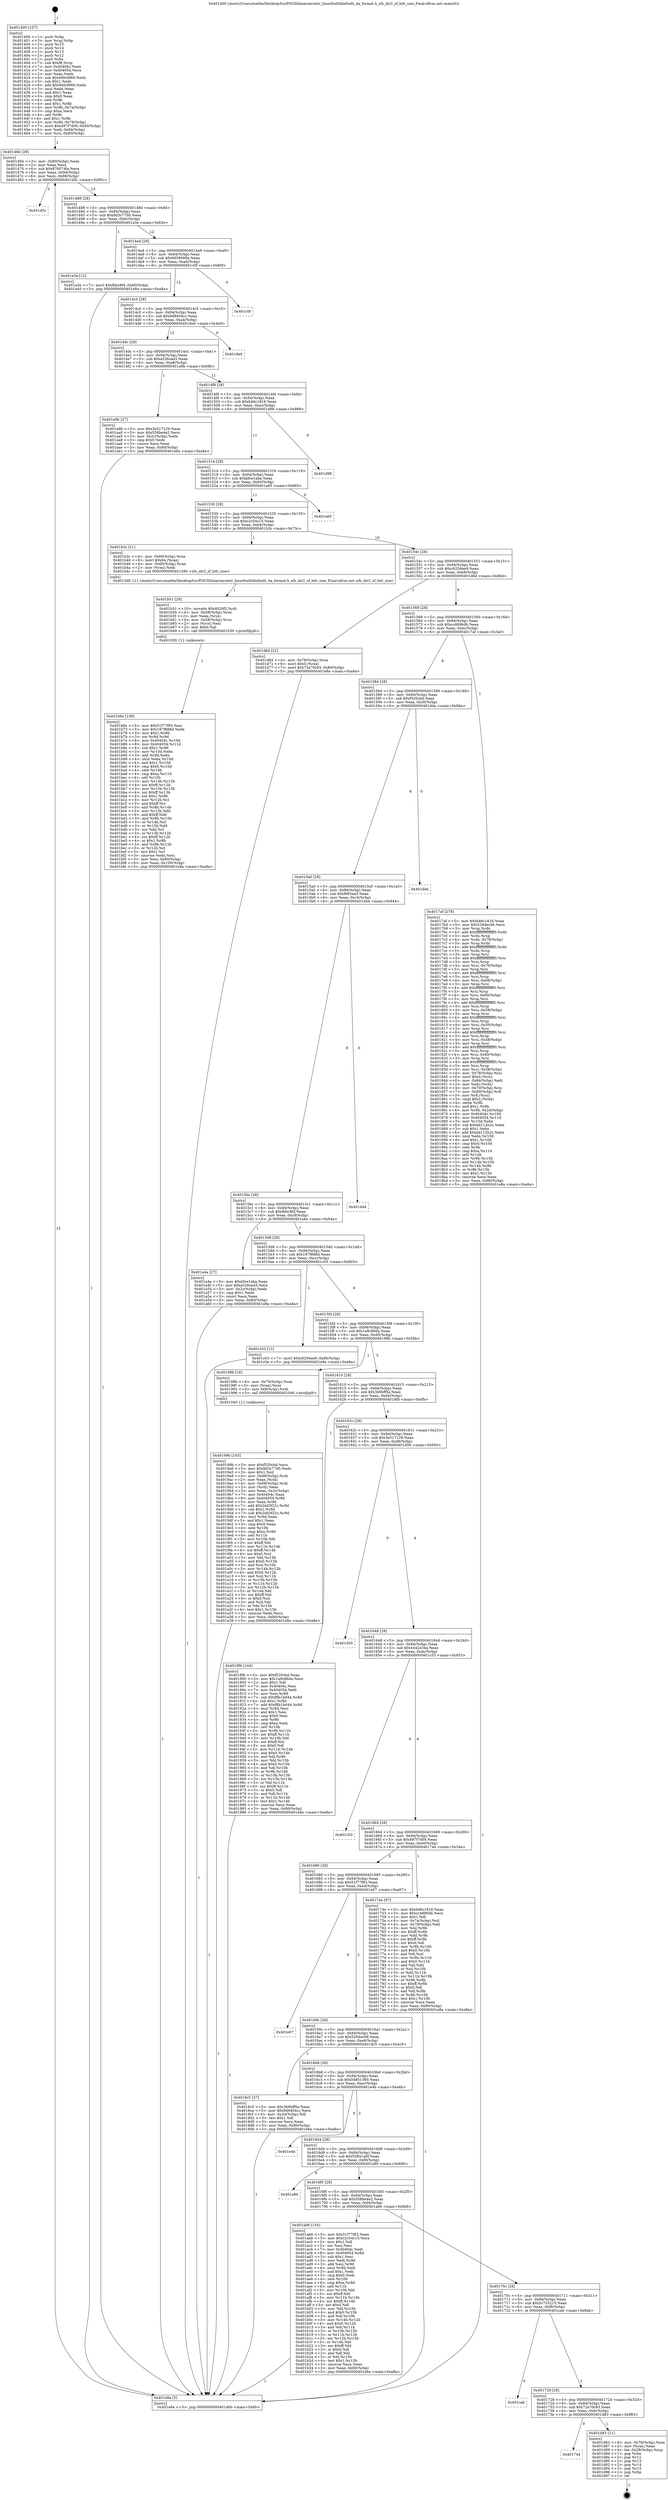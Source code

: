 digraph "0x401400" {
  label = "0x401400 (/mnt/c/Users/mathe/Desktop/tcc/POCII/binaries/extr_linuxfsxfslibxfsxfs_da_format.h_xfs_dir2_sf_hdr_size_Final-ollvm.out::main(0))"
  labelloc = "t"
  node[shape=record]

  Entry [label="",width=0.3,height=0.3,shape=circle,fillcolor=black,style=filled]
  "0x40146b" [label="{
     0x40146b [29]\l
     | [instrs]\l
     &nbsp;&nbsp;0x40146b \<+3\>: mov -0x80(%rbp),%eax\l
     &nbsp;&nbsp;0x40146e \<+2\>: mov %eax,%ecx\l
     &nbsp;&nbsp;0x401470 \<+6\>: sub $0x876074fa,%ecx\l
     &nbsp;&nbsp;0x401476 \<+6\>: mov %eax,-0x94(%rbp)\l
     &nbsp;&nbsp;0x40147c \<+6\>: mov %ecx,-0x98(%rbp)\l
     &nbsp;&nbsp;0x401482 \<+6\>: je 0000000000401d5c \<main+0x95c\>\l
  }"]
  "0x401d5c" [label="{
     0x401d5c\l
  }", style=dashed]
  "0x401488" [label="{
     0x401488 [28]\l
     | [instrs]\l
     &nbsp;&nbsp;0x401488 \<+5\>: jmp 000000000040148d \<main+0x8d\>\l
     &nbsp;&nbsp;0x40148d \<+6\>: mov -0x94(%rbp),%eax\l
     &nbsp;&nbsp;0x401493 \<+5\>: sub $0x8d3c77d0,%eax\l
     &nbsp;&nbsp;0x401498 \<+6\>: mov %eax,-0x9c(%rbp)\l
     &nbsp;&nbsp;0x40149e \<+6\>: je 0000000000401a3e \<main+0x63e\>\l
  }"]
  Exit [label="",width=0.3,height=0.3,shape=circle,fillcolor=black,style=filled,peripheries=2]
  "0x401a3e" [label="{
     0x401a3e [12]\l
     | [instrs]\l
     &nbsp;&nbsp;0x401a3e \<+7\>: movl $0xfbbc9f4,-0x80(%rbp)\l
     &nbsp;&nbsp;0x401a45 \<+5\>: jmp 0000000000401e8a \<main+0xa8a\>\l
  }"]
  "0x4014a4" [label="{
     0x4014a4 [28]\l
     | [instrs]\l
     &nbsp;&nbsp;0x4014a4 \<+5\>: jmp 00000000004014a9 \<main+0xa9\>\l
     &nbsp;&nbsp;0x4014a9 \<+6\>: mov -0x94(%rbp),%eax\l
     &nbsp;&nbsp;0x4014af \<+5\>: sub $0x9d58669a,%eax\l
     &nbsp;&nbsp;0x4014b4 \<+6\>: mov %eax,-0xa0(%rbp)\l
     &nbsp;&nbsp;0x4014ba \<+6\>: je 0000000000401c0f \<main+0x80f\>\l
  }"]
  "0x401744" [label="{
     0x401744\l
  }", style=dashed]
  "0x401c0f" [label="{
     0x401c0f\l
  }", style=dashed]
  "0x4014c0" [label="{
     0x4014c0 [28]\l
     | [instrs]\l
     &nbsp;&nbsp;0x4014c0 \<+5\>: jmp 00000000004014c5 \<main+0xc5\>\l
     &nbsp;&nbsp;0x4014c5 \<+6\>: mov -0x94(%rbp),%eax\l
     &nbsp;&nbsp;0x4014cb \<+5\>: sub $0x9d9404cc,%eax\l
     &nbsp;&nbsp;0x4014d0 \<+6\>: mov %eax,-0xa4(%rbp)\l
     &nbsp;&nbsp;0x4014d6 \<+6\>: je 00000000004018e0 \<main+0x4e0\>\l
  }"]
  "0x401d83" [label="{
     0x401d83 [21]\l
     | [instrs]\l
     &nbsp;&nbsp;0x401d83 \<+4\>: mov -0x78(%rbp),%rax\l
     &nbsp;&nbsp;0x401d87 \<+2\>: mov (%rax),%eax\l
     &nbsp;&nbsp;0x401d89 \<+4\>: lea -0x28(%rbp),%rsp\l
     &nbsp;&nbsp;0x401d8d \<+1\>: pop %rbx\l
     &nbsp;&nbsp;0x401d8e \<+2\>: pop %r12\l
     &nbsp;&nbsp;0x401d90 \<+2\>: pop %r13\l
     &nbsp;&nbsp;0x401d92 \<+2\>: pop %r14\l
     &nbsp;&nbsp;0x401d94 \<+2\>: pop %r15\l
     &nbsp;&nbsp;0x401d96 \<+1\>: pop %rbp\l
     &nbsp;&nbsp;0x401d97 \<+1\>: ret\l
  }"]
  "0x4018e0" [label="{
     0x4018e0\l
  }", style=dashed]
  "0x4014dc" [label="{
     0x4014dc [28]\l
     | [instrs]\l
     &nbsp;&nbsp;0x4014dc \<+5\>: jmp 00000000004014e1 \<main+0xe1\>\l
     &nbsp;&nbsp;0x4014e1 \<+6\>: mov -0x94(%rbp),%eax\l
     &nbsp;&nbsp;0x4014e7 \<+5\>: sub $0xa526cad3,%eax\l
     &nbsp;&nbsp;0x4014ec \<+6\>: mov %eax,-0xa8(%rbp)\l
     &nbsp;&nbsp;0x4014f2 \<+6\>: je 0000000000401a9b \<main+0x69b\>\l
  }"]
  "0x401728" [label="{
     0x401728 [28]\l
     | [instrs]\l
     &nbsp;&nbsp;0x401728 \<+5\>: jmp 000000000040172d \<main+0x32d\>\l
     &nbsp;&nbsp;0x40172d \<+6\>: mov -0x94(%rbp),%eax\l
     &nbsp;&nbsp;0x401733 \<+5\>: sub $0x72a70c93,%eax\l
     &nbsp;&nbsp;0x401738 \<+6\>: mov %eax,-0xfc(%rbp)\l
     &nbsp;&nbsp;0x40173e \<+6\>: je 0000000000401d83 \<main+0x983\>\l
  }"]
  "0x401a9b" [label="{
     0x401a9b [27]\l
     | [instrs]\l
     &nbsp;&nbsp;0x401a9b \<+5\>: mov $0x3e517129,%eax\l
     &nbsp;&nbsp;0x401aa0 \<+5\>: mov $0x558be4e2,%ecx\l
     &nbsp;&nbsp;0x401aa5 \<+3\>: mov -0x2c(%rbp),%edx\l
     &nbsp;&nbsp;0x401aa8 \<+3\>: cmp $0x0,%edx\l
     &nbsp;&nbsp;0x401aab \<+3\>: cmove %ecx,%eax\l
     &nbsp;&nbsp;0x401aae \<+3\>: mov %eax,-0x80(%rbp)\l
     &nbsp;&nbsp;0x401ab1 \<+5\>: jmp 0000000000401e8a \<main+0xa8a\>\l
  }"]
  "0x4014f8" [label="{
     0x4014f8 [28]\l
     | [instrs]\l
     &nbsp;&nbsp;0x4014f8 \<+5\>: jmp 00000000004014fd \<main+0xfd\>\l
     &nbsp;&nbsp;0x4014fd \<+6\>: mov -0x94(%rbp),%eax\l
     &nbsp;&nbsp;0x401503 \<+5\>: sub $0xb46c1816,%eax\l
     &nbsp;&nbsp;0x401508 \<+6\>: mov %eax,-0xac(%rbp)\l
     &nbsp;&nbsp;0x40150e \<+6\>: je 0000000000401d98 \<main+0x998\>\l
  }"]
  "0x401cab" [label="{
     0x401cab\l
  }", style=dashed]
  "0x401d98" [label="{
     0x401d98\l
  }", style=dashed]
  "0x401514" [label="{
     0x401514 [28]\l
     | [instrs]\l
     &nbsp;&nbsp;0x401514 \<+5\>: jmp 0000000000401519 \<main+0x119\>\l
     &nbsp;&nbsp;0x401519 \<+6\>: mov -0x94(%rbp),%eax\l
     &nbsp;&nbsp;0x40151f \<+5\>: sub $0xbfce1aba,%eax\l
     &nbsp;&nbsp;0x401524 \<+6\>: mov %eax,-0xb0(%rbp)\l
     &nbsp;&nbsp;0x40152a \<+6\>: je 0000000000401a65 \<main+0x665\>\l
  }"]
  "0x401b6e" [label="{
     0x401b6e [149]\l
     | [instrs]\l
     &nbsp;&nbsp;0x401b6e \<+5\>: mov $0x51f77f93,%esi\l
     &nbsp;&nbsp;0x401b73 \<+5\>: mov $0x197f888d,%edx\l
     &nbsp;&nbsp;0x401b78 \<+3\>: mov $0x1,%r8b\l
     &nbsp;&nbsp;0x401b7b \<+3\>: xor %r9d,%r9d\l
     &nbsp;&nbsp;0x401b7e \<+8\>: mov 0x40404c,%r10d\l
     &nbsp;&nbsp;0x401b86 \<+8\>: mov 0x404054,%r11d\l
     &nbsp;&nbsp;0x401b8e \<+4\>: sub $0x1,%r9d\l
     &nbsp;&nbsp;0x401b92 \<+3\>: mov %r10d,%ebx\l
     &nbsp;&nbsp;0x401b95 \<+3\>: add %r9d,%ebx\l
     &nbsp;&nbsp;0x401b98 \<+4\>: imul %ebx,%r10d\l
     &nbsp;&nbsp;0x401b9c \<+4\>: and $0x1,%r10d\l
     &nbsp;&nbsp;0x401ba0 \<+4\>: cmp $0x0,%r10d\l
     &nbsp;&nbsp;0x401ba4 \<+4\>: sete %r14b\l
     &nbsp;&nbsp;0x401ba8 \<+4\>: cmp $0xa,%r11d\l
     &nbsp;&nbsp;0x401bac \<+4\>: setl %r15b\l
     &nbsp;&nbsp;0x401bb0 \<+3\>: mov %r14b,%r12b\l
     &nbsp;&nbsp;0x401bb3 \<+4\>: xor $0xff,%r12b\l
     &nbsp;&nbsp;0x401bb7 \<+3\>: mov %r15b,%r13b\l
     &nbsp;&nbsp;0x401bba \<+4\>: xor $0xff,%r13b\l
     &nbsp;&nbsp;0x401bbe \<+4\>: xor $0x1,%r8b\l
     &nbsp;&nbsp;0x401bc2 \<+3\>: mov %r12b,%cl\l
     &nbsp;&nbsp;0x401bc5 \<+3\>: and $0xff,%cl\l
     &nbsp;&nbsp;0x401bc8 \<+3\>: and %r8b,%r14b\l
     &nbsp;&nbsp;0x401bcb \<+3\>: mov %r13b,%dil\l
     &nbsp;&nbsp;0x401bce \<+4\>: and $0xff,%dil\l
     &nbsp;&nbsp;0x401bd2 \<+3\>: and %r8b,%r15b\l
     &nbsp;&nbsp;0x401bd5 \<+3\>: or %r14b,%cl\l
     &nbsp;&nbsp;0x401bd8 \<+3\>: or %r15b,%dil\l
     &nbsp;&nbsp;0x401bdb \<+3\>: xor %dil,%cl\l
     &nbsp;&nbsp;0x401bde \<+3\>: or %r13b,%r12b\l
     &nbsp;&nbsp;0x401be1 \<+4\>: xor $0xff,%r12b\l
     &nbsp;&nbsp;0x401be5 \<+4\>: or $0x1,%r8b\l
     &nbsp;&nbsp;0x401be9 \<+3\>: and %r8b,%r12b\l
     &nbsp;&nbsp;0x401bec \<+3\>: or %r12b,%cl\l
     &nbsp;&nbsp;0x401bef \<+3\>: test $0x1,%cl\l
     &nbsp;&nbsp;0x401bf2 \<+3\>: cmovne %edx,%esi\l
     &nbsp;&nbsp;0x401bf5 \<+3\>: mov %esi,-0x80(%rbp)\l
     &nbsp;&nbsp;0x401bf8 \<+6\>: mov %eax,-0x100(%rbp)\l
     &nbsp;&nbsp;0x401bfe \<+5\>: jmp 0000000000401e8a \<main+0xa8a\>\l
  }"]
  "0x401a65" [label="{
     0x401a65\l
  }", style=dashed]
  "0x401530" [label="{
     0x401530 [28]\l
     | [instrs]\l
     &nbsp;&nbsp;0x401530 \<+5\>: jmp 0000000000401535 \<main+0x135\>\l
     &nbsp;&nbsp;0x401535 \<+6\>: mov -0x94(%rbp),%eax\l
     &nbsp;&nbsp;0x40153b \<+5\>: sub $0xc2c54c15,%eax\l
     &nbsp;&nbsp;0x401540 \<+6\>: mov %eax,-0xb4(%rbp)\l
     &nbsp;&nbsp;0x401546 \<+6\>: je 0000000000401b3c \<main+0x73c\>\l
  }"]
  "0x401b51" [label="{
     0x401b51 [29]\l
     | [instrs]\l
     &nbsp;&nbsp;0x401b51 \<+10\>: movabs $0x4020f2,%rdi\l
     &nbsp;&nbsp;0x401b5b \<+4\>: mov -0x58(%rbp),%rcx\l
     &nbsp;&nbsp;0x401b5f \<+2\>: mov %eax,(%rcx)\l
     &nbsp;&nbsp;0x401b61 \<+4\>: mov -0x58(%rbp),%rcx\l
     &nbsp;&nbsp;0x401b65 \<+2\>: mov (%rcx),%esi\l
     &nbsp;&nbsp;0x401b67 \<+2\>: mov $0x0,%al\l
     &nbsp;&nbsp;0x401b69 \<+5\>: call 0000000000401030 \<printf@plt\>\l
     | [calls]\l
     &nbsp;&nbsp;0x401030 \{1\} (unknown)\l
  }"]
  "0x401b3c" [label="{
     0x401b3c [21]\l
     | [instrs]\l
     &nbsp;&nbsp;0x401b3c \<+4\>: mov -0x60(%rbp),%rax\l
     &nbsp;&nbsp;0x401b40 \<+6\>: movl $0x64,(%rax)\l
     &nbsp;&nbsp;0x401b46 \<+4\>: mov -0x60(%rbp),%rax\l
     &nbsp;&nbsp;0x401b4a \<+2\>: mov (%rax),%edi\l
     &nbsp;&nbsp;0x401b4c \<+5\>: call 00000000004013d0 \<xfs_dir2_sf_hdr_size\>\l
     | [calls]\l
     &nbsp;&nbsp;0x4013d0 \{1\} (/mnt/c/Users/mathe/Desktop/tcc/POCII/binaries/extr_linuxfsxfslibxfsxfs_da_format.h_xfs_dir2_sf_hdr_size_Final-ollvm.out::xfs_dir2_sf_hdr_size)\l
  }"]
  "0x40154c" [label="{
     0x40154c [28]\l
     | [instrs]\l
     &nbsp;&nbsp;0x40154c \<+5\>: jmp 0000000000401551 \<main+0x151\>\l
     &nbsp;&nbsp;0x401551 \<+6\>: mov -0x94(%rbp),%eax\l
     &nbsp;&nbsp;0x401557 \<+5\>: sub $0xc6256ae9,%eax\l
     &nbsp;&nbsp;0x40155c \<+6\>: mov %eax,-0xb8(%rbp)\l
     &nbsp;&nbsp;0x401562 \<+6\>: je 0000000000401d6d \<main+0x96d\>\l
  }"]
  "0x40170c" [label="{
     0x40170c [28]\l
     | [instrs]\l
     &nbsp;&nbsp;0x40170c \<+5\>: jmp 0000000000401711 \<main+0x311\>\l
     &nbsp;&nbsp;0x401711 \<+6\>: mov -0x94(%rbp),%eax\l
     &nbsp;&nbsp;0x401717 \<+5\>: sub $0x5c735215,%eax\l
     &nbsp;&nbsp;0x40171c \<+6\>: mov %eax,-0xf8(%rbp)\l
     &nbsp;&nbsp;0x401722 \<+6\>: je 0000000000401cab \<main+0x8ab\>\l
  }"]
  "0x401d6d" [label="{
     0x401d6d [22]\l
     | [instrs]\l
     &nbsp;&nbsp;0x401d6d \<+4\>: mov -0x78(%rbp),%rax\l
     &nbsp;&nbsp;0x401d71 \<+6\>: movl $0x0,(%rax)\l
     &nbsp;&nbsp;0x401d77 \<+7\>: movl $0x72a70c93,-0x80(%rbp)\l
     &nbsp;&nbsp;0x401d7e \<+5\>: jmp 0000000000401e8a \<main+0xa8a\>\l
  }"]
  "0x401568" [label="{
     0x401568 [28]\l
     | [instrs]\l
     &nbsp;&nbsp;0x401568 \<+5\>: jmp 000000000040156d \<main+0x16d\>\l
     &nbsp;&nbsp;0x40156d \<+6\>: mov -0x94(%rbp),%eax\l
     &nbsp;&nbsp;0x401573 \<+5\>: sub $0xcc4896db,%eax\l
     &nbsp;&nbsp;0x401578 \<+6\>: mov %eax,-0xbc(%rbp)\l
     &nbsp;&nbsp;0x40157e \<+6\>: je 00000000004017af \<main+0x3af\>\l
  }"]
  "0x401ab6" [label="{
     0x401ab6 [134]\l
     | [instrs]\l
     &nbsp;&nbsp;0x401ab6 \<+5\>: mov $0x51f77f93,%eax\l
     &nbsp;&nbsp;0x401abb \<+5\>: mov $0xc2c54c15,%ecx\l
     &nbsp;&nbsp;0x401ac0 \<+2\>: mov $0x1,%dl\l
     &nbsp;&nbsp;0x401ac2 \<+2\>: xor %esi,%esi\l
     &nbsp;&nbsp;0x401ac4 \<+7\>: mov 0x40404c,%edi\l
     &nbsp;&nbsp;0x401acb \<+8\>: mov 0x404054,%r8d\l
     &nbsp;&nbsp;0x401ad3 \<+3\>: sub $0x1,%esi\l
     &nbsp;&nbsp;0x401ad6 \<+3\>: mov %edi,%r9d\l
     &nbsp;&nbsp;0x401ad9 \<+3\>: add %esi,%r9d\l
     &nbsp;&nbsp;0x401adc \<+4\>: imul %r9d,%edi\l
     &nbsp;&nbsp;0x401ae0 \<+3\>: and $0x1,%edi\l
     &nbsp;&nbsp;0x401ae3 \<+3\>: cmp $0x0,%edi\l
     &nbsp;&nbsp;0x401ae6 \<+4\>: sete %r10b\l
     &nbsp;&nbsp;0x401aea \<+4\>: cmp $0xa,%r8d\l
     &nbsp;&nbsp;0x401aee \<+4\>: setl %r11b\l
     &nbsp;&nbsp;0x401af2 \<+3\>: mov %r10b,%bl\l
     &nbsp;&nbsp;0x401af5 \<+3\>: xor $0xff,%bl\l
     &nbsp;&nbsp;0x401af8 \<+3\>: mov %r11b,%r14b\l
     &nbsp;&nbsp;0x401afb \<+4\>: xor $0xff,%r14b\l
     &nbsp;&nbsp;0x401aff \<+3\>: xor $0x0,%dl\l
     &nbsp;&nbsp;0x401b02 \<+3\>: mov %bl,%r15b\l
     &nbsp;&nbsp;0x401b05 \<+4\>: and $0x0,%r15b\l
     &nbsp;&nbsp;0x401b09 \<+3\>: and %dl,%r10b\l
     &nbsp;&nbsp;0x401b0c \<+3\>: mov %r14b,%r12b\l
     &nbsp;&nbsp;0x401b0f \<+4\>: and $0x0,%r12b\l
     &nbsp;&nbsp;0x401b13 \<+3\>: and %dl,%r11b\l
     &nbsp;&nbsp;0x401b16 \<+3\>: or %r10b,%r15b\l
     &nbsp;&nbsp;0x401b19 \<+3\>: or %r11b,%r12b\l
     &nbsp;&nbsp;0x401b1c \<+3\>: xor %r12b,%r15b\l
     &nbsp;&nbsp;0x401b1f \<+3\>: or %r14b,%bl\l
     &nbsp;&nbsp;0x401b22 \<+3\>: xor $0xff,%bl\l
     &nbsp;&nbsp;0x401b25 \<+3\>: or $0x0,%dl\l
     &nbsp;&nbsp;0x401b28 \<+2\>: and %dl,%bl\l
     &nbsp;&nbsp;0x401b2a \<+3\>: or %bl,%r15b\l
     &nbsp;&nbsp;0x401b2d \<+4\>: test $0x1,%r15b\l
     &nbsp;&nbsp;0x401b31 \<+3\>: cmovne %ecx,%eax\l
     &nbsp;&nbsp;0x401b34 \<+3\>: mov %eax,-0x80(%rbp)\l
     &nbsp;&nbsp;0x401b37 \<+5\>: jmp 0000000000401e8a \<main+0xa8a\>\l
  }"]
  "0x4017af" [label="{
     0x4017af [278]\l
     | [instrs]\l
     &nbsp;&nbsp;0x4017af \<+5\>: mov $0xb46c1816,%eax\l
     &nbsp;&nbsp;0x4017b4 \<+5\>: mov $0x5264ec06,%ecx\l
     &nbsp;&nbsp;0x4017b9 \<+3\>: mov %rsp,%rdx\l
     &nbsp;&nbsp;0x4017bc \<+4\>: add $0xfffffffffffffff0,%rdx\l
     &nbsp;&nbsp;0x4017c0 \<+3\>: mov %rdx,%rsp\l
     &nbsp;&nbsp;0x4017c3 \<+4\>: mov %rdx,-0x78(%rbp)\l
     &nbsp;&nbsp;0x4017c7 \<+3\>: mov %rsp,%rdx\l
     &nbsp;&nbsp;0x4017ca \<+4\>: add $0xfffffffffffffff0,%rdx\l
     &nbsp;&nbsp;0x4017ce \<+3\>: mov %rdx,%rsp\l
     &nbsp;&nbsp;0x4017d1 \<+3\>: mov %rsp,%rsi\l
     &nbsp;&nbsp;0x4017d4 \<+4\>: add $0xfffffffffffffff0,%rsi\l
     &nbsp;&nbsp;0x4017d8 \<+3\>: mov %rsi,%rsp\l
     &nbsp;&nbsp;0x4017db \<+4\>: mov %rsi,-0x70(%rbp)\l
     &nbsp;&nbsp;0x4017df \<+3\>: mov %rsp,%rsi\l
     &nbsp;&nbsp;0x4017e2 \<+4\>: add $0xfffffffffffffff0,%rsi\l
     &nbsp;&nbsp;0x4017e6 \<+3\>: mov %rsi,%rsp\l
     &nbsp;&nbsp;0x4017e9 \<+4\>: mov %rsi,-0x68(%rbp)\l
     &nbsp;&nbsp;0x4017ed \<+3\>: mov %rsp,%rsi\l
     &nbsp;&nbsp;0x4017f0 \<+4\>: add $0xfffffffffffffff0,%rsi\l
     &nbsp;&nbsp;0x4017f4 \<+3\>: mov %rsi,%rsp\l
     &nbsp;&nbsp;0x4017f7 \<+4\>: mov %rsi,-0x60(%rbp)\l
     &nbsp;&nbsp;0x4017fb \<+3\>: mov %rsp,%rsi\l
     &nbsp;&nbsp;0x4017fe \<+4\>: add $0xfffffffffffffff0,%rsi\l
     &nbsp;&nbsp;0x401802 \<+3\>: mov %rsi,%rsp\l
     &nbsp;&nbsp;0x401805 \<+4\>: mov %rsi,-0x58(%rbp)\l
     &nbsp;&nbsp;0x401809 \<+3\>: mov %rsp,%rsi\l
     &nbsp;&nbsp;0x40180c \<+4\>: add $0xfffffffffffffff0,%rsi\l
     &nbsp;&nbsp;0x401810 \<+3\>: mov %rsi,%rsp\l
     &nbsp;&nbsp;0x401813 \<+4\>: mov %rsi,-0x50(%rbp)\l
     &nbsp;&nbsp;0x401817 \<+3\>: mov %rsp,%rsi\l
     &nbsp;&nbsp;0x40181a \<+4\>: add $0xfffffffffffffff0,%rsi\l
     &nbsp;&nbsp;0x40181e \<+3\>: mov %rsi,%rsp\l
     &nbsp;&nbsp;0x401821 \<+4\>: mov %rsi,-0x48(%rbp)\l
     &nbsp;&nbsp;0x401825 \<+3\>: mov %rsp,%rsi\l
     &nbsp;&nbsp;0x401828 \<+4\>: add $0xfffffffffffffff0,%rsi\l
     &nbsp;&nbsp;0x40182c \<+3\>: mov %rsi,%rsp\l
     &nbsp;&nbsp;0x40182f \<+4\>: mov %rsi,-0x40(%rbp)\l
     &nbsp;&nbsp;0x401833 \<+3\>: mov %rsp,%rsi\l
     &nbsp;&nbsp;0x401836 \<+4\>: add $0xfffffffffffffff0,%rsi\l
     &nbsp;&nbsp;0x40183a \<+3\>: mov %rsi,%rsp\l
     &nbsp;&nbsp;0x40183d \<+4\>: mov %rsi,-0x38(%rbp)\l
     &nbsp;&nbsp;0x401841 \<+4\>: mov -0x78(%rbp),%rsi\l
     &nbsp;&nbsp;0x401845 \<+6\>: movl $0x0,(%rsi)\l
     &nbsp;&nbsp;0x40184b \<+6\>: mov -0x84(%rbp),%edi\l
     &nbsp;&nbsp;0x401851 \<+2\>: mov %edi,(%rdx)\l
     &nbsp;&nbsp;0x401853 \<+4\>: mov -0x70(%rbp),%rsi\l
     &nbsp;&nbsp;0x401857 \<+7\>: mov -0x90(%rbp),%r8\l
     &nbsp;&nbsp;0x40185e \<+3\>: mov %r8,(%rsi)\l
     &nbsp;&nbsp;0x401861 \<+3\>: cmpl $0x2,(%rdx)\l
     &nbsp;&nbsp;0x401864 \<+4\>: setne %r9b\l
     &nbsp;&nbsp;0x401868 \<+4\>: and $0x1,%r9b\l
     &nbsp;&nbsp;0x40186c \<+4\>: mov %r9b,-0x2d(%rbp)\l
     &nbsp;&nbsp;0x401870 \<+8\>: mov 0x40404c,%r10d\l
     &nbsp;&nbsp;0x401878 \<+8\>: mov 0x404054,%r11d\l
     &nbsp;&nbsp;0x401880 \<+3\>: mov %r10d,%ebx\l
     &nbsp;&nbsp;0x401883 \<+6\>: sub $0xbd112b2c,%ebx\l
     &nbsp;&nbsp;0x401889 \<+3\>: sub $0x1,%ebx\l
     &nbsp;&nbsp;0x40188c \<+6\>: add $0xbd112b2c,%ebx\l
     &nbsp;&nbsp;0x401892 \<+4\>: imul %ebx,%r10d\l
     &nbsp;&nbsp;0x401896 \<+4\>: and $0x1,%r10d\l
     &nbsp;&nbsp;0x40189a \<+4\>: cmp $0x0,%r10d\l
     &nbsp;&nbsp;0x40189e \<+4\>: sete %r9b\l
     &nbsp;&nbsp;0x4018a2 \<+4\>: cmp $0xa,%r11d\l
     &nbsp;&nbsp;0x4018a6 \<+4\>: setl %r14b\l
     &nbsp;&nbsp;0x4018aa \<+3\>: mov %r9b,%r15b\l
     &nbsp;&nbsp;0x4018ad \<+3\>: and %r14b,%r15b\l
     &nbsp;&nbsp;0x4018b0 \<+3\>: xor %r14b,%r9b\l
     &nbsp;&nbsp;0x4018b3 \<+3\>: or %r9b,%r15b\l
     &nbsp;&nbsp;0x4018b6 \<+4\>: test $0x1,%r15b\l
     &nbsp;&nbsp;0x4018ba \<+3\>: cmovne %ecx,%eax\l
     &nbsp;&nbsp;0x4018bd \<+3\>: mov %eax,-0x80(%rbp)\l
     &nbsp;&nbsp;0x4018c0 \<+5\>: jmp 0000000000401e8a \<main+0xa8a\>\l
  }"]
  "0x401584" [label="{
     0x401584 [28]\l
     | [instrs]\l
     &nbsp;&nbsp;0x401584 \<+5\>: jmp 0000000000401589 \<main+0x189\>\l
     &nbsp;&nbsp;0x401589 \<+6\>: mov -0x94(%rbp),%eax\l
     &nbsp;&nbsp;0x40158f \<+5\>: sub $0xf520cbd,%eax\l
     &nbsp;&nbsp;0x401594 \<+6\>: mov %eax,-0xc0(%rbp)\l
     &nbsp;&nbsp;0x40159a \<+6\>: je 0000000000401dda \<main+0x9da\>\l
  }"]
  "0x4016f0" [label="{
     0x4016f0 [28]\l
     | [instrs]\l
     &nbsp;&nbsp;0x4016f0 \<+5\>: jmp 00000000004016f5 \<main+0x2f5\>\l
     &nbsp;&nbsp;0x4016f5 \<+6\>: mov -0x94(%rbp),%eax\l
     &nbsp;&nbsp;0x4016fb \<+5\>: sub $0x558be4e2,%eax\l
     &nbsp;&nbsp;0x401700 \<+6\>: mov %eax,-0xf4(%rbp)\l
     &nbsp;&nbsp;0x401706 \<+6\>: je 0000000000401ab6 \<main+0x6b6\>\l
  }"]
  "0x401dda" [label="{
     0x401dda\l
  }", style=dashed]
  "0x4015a0" [label="{
     0x4015a0 [28]\l
     | [instrs]\l
     &nbsp;&nbsp;0x4015a0 \<+5\>: jmp 00000000004015a5 \<main+0x1a5\>\l
     &nbsp;&nbsp;0x4015a5 \<+6\>: mov -0x94(%rbp),%eax\l
     &nbsp;&nbsp;0x4015ab \<+5\>: sub $0xf683aa3,%eax\l
     &nbsp;&nbsp;0x4015b0 \<+6\>: mov %eax,-0xc4(%rbp)\l
     &nbsp;&nbsp;0x4015b6 \<+6\>: je 0000000000401d44 \<main+0x944\>\l
  }"]
  "0x401a80" [label="{
     0x401a80\l
  }", style=dashed]
  "0x401d44" [label="{
     0x401d44\l
  }", style=dashed]
  "0x4015bc" [label="{
     0x4015bc [28]\l
     | [instrs]\l
     &nbsp;&nbsp;0x4015bc \<+5\>: jmp 00000000004015c1 \<main+0x1c1\>\l
     &nbsp;&nbsp;0x4015c1 \<+6\>: mov -0x94(%rbp),%eax\l
     &nbsp;&nbsp;0x4015c7 \<+5\>: sub $0xfbbc9f4,%eax\l
     &nbsp;&nbsp;0x4015cc \<+6\>: mov %eax,-0xc8(%rbp)\l
     &nbsp;&nbsp;0x4015d2 \<+6\>: je 0000000000401a4a \<main+0x64a\>\l
  }"]
  "0x4016d4" [label="{
     0x4016d4 [28]\l
     | [instrs]\l
     &nbsp;&nbsp;0x4016d4 \<+5\>: jmp 00000000004016d9 \<main+0x2d9\>\l
     &nbsp;&nbsp;0x4016d9 \<+6\>: mov -0x94(%rbp),%eax\l
     &nbsp;&nbsp;0x4016df \<+5\>: sub $0x55841a0f,%eax\l
     &nbsp;&nbsp;0x4016e4 \<+6\>: mov %eax,-0xf0(%rbp)\l
     &nbsp;&nbsp;0x4016ea \<+6\>: je 0000000000401a80 \<main+0x680\>\l
  }"]
  "0x401a4a" [label="{
     0x401a4a [27]\l
     | [instrs]\l
     &nbsp;&nbsp;0x401a4a \<+5\>: mov $0xbfce1aba,%eax\l
     &nbsp;&nbsp;0x401a4f \<+5\>: mov $0xa526cad3,%ecx\l
     &nbsp;&nbsp;0x401a54 \<+3\>: mov -0x2c(%rbp),%edx\l
     &nbsp;&nbsp;0x401a57 \<+3\>: cmp $0x1,%edx\l
     &nbsp;&nbsp;0x401a5a \<+3\>: cmovl %ecx,%eax\l
     &nbsp;&nbsp;0x401a5d \<+3\>: mov %eax,-0x80(%rbp)\l
     &nbsp;&nbsp;0x401a60 \<+5\>: jmp 0000000000401e8a \<main+0xa8a\>\l
  }"]
  "0x4015d8" [label="{
     0x4015d8 [28]\l
     | [instrs]\l
     &nbsp;&nbsp;0x4015d8 \<+5\>: jmp 00000000004015dd \<main+0x1dd\>\l
     &nbsp;&nbsp;0x4015dd \<+6\>: mov -0x94(%rbp),%eax\l
     &nbsp;&nbsp;0x4015e3 \<+5\>: sub $0x197f888d,%eax\l
     &nbsp;&nbsp;0x4015e8 \<+6\>: mov %eax,-0xcc(%rbp)\l
     &nbsp;&nbsp;0x4015ee \<+6\>: je 0000000000401c03 \<main+0x803\>\l
  }"]
  "0x401e4b" [label="{
     0x401e4b\l
  }", style=dashed]
  "0x401c03" [label="{
     0x401c03 [12]\l
     | [instrs]\l
     &nbsp;&nbsp;0x401c03 \<+7\>: movl $0xc6256ae9,-0x80(%rbp)\l
     &nbsp;&nbsp;0x401c0a \<+5\>: jmp 0000000000401e8a \<main+0xa8a\>\l
  }"]
  "0x4015f4" [label="{
     0x4015f4 [28]\l
     | [instrs]\l
     &nbsp;&nbsp;0x4015f4 \<+5\>: jmp 00000000004015f9 \<main+0x1f9\>\l
     &nbsp;&nbsp;0x4015f9 \<+6\>: mov -0x94(%rbp),%eax\l
     &nbsp;&nbsp;0x4015ff \<+5\>: sub $0x1a9c88da,%eax\l
     &nbsp;&nbsp;0x401604 \<+6\>: mov %eax,-0xd0(%rbp)\l
     &nbsp;&nbsp;0x40160a \<+6\>: je 000000000040198b \<main+0x58b\>\l
  }"]
  "0x40199b" [label="{
     0x40199b [163]\l
     | [instrs]\l
     &nbsp;&nbsp;0x40199b \<+5\>: mov $0xf520cbd,%ecx\l
     &nbsp;&nbsp;0x4019a0 \<+5\>: mov $0x8d3c77d0,%edx\l
     &nbsp;&nbsp;0x4019a5 \<+3\>: mov $0x1,%sil\l
     &nbsp;&nbsp;0x4019a8 \<+4\>: mov -0x68(%rbp),%rdi\l
     &nbsp;&nbsp;0x4019ac \<+2\>: mov %eax,(%rdi)\l
     &nbsp;&nbsp;0x4019ae \<+4\>: mov -0x68(%rbp),%rdi\l
     &nbsp;&nbsp;0x4019b2 \<+2\>: mov (%rdi),%eax\l
     &nbsp;&nbsp;0x4019b4 \<+3\>: mov %eax,-0x2c(%rbp)\l
     &nbsp;&nbsp;0x4019b7 \<+7\>: mov 0x40404c,%eax\l
     &nbsp;&nbsp;0x4019be \<+8\>: mov 0x404054,%r8d\l
     &nbsp;&nbsp;0x4019c6 \<+3\>: mov %eax,%r9d\l
     &nbsp;&nbsp;0x4019c9 \<+7\>: add $0x2dd3f22c,%r9d\l
     &nbsp;&nbsp;0x4019d0 \<+4\>: sub $0x1,%r9d\l
     &nbsp;&nbsp;0x4019d4 \<+7\>: sub $0x2dd3f22c,%r9d\l
     &nbsp;&nbsp;0x4019db \<+4\>: imul %r9d,%eax\l
     &nbsp;&nbsp;0x4019df \<+3\>: and $0x1,%eax\l
     &nbsp;&nbsp;0x4019e2 \<+3\>: cmp $0x0,%eax\l
     &nbsp;&nbsp;0x4019e5 \<+4\>: sete %r10b\l
     &nbsp;&nbsp;0x4019e9 \<+4\>: cmp $0xa,%r8d\l
     &nbsp;&nbsp;0x4019ed \<+4\>: setl %r11b\l
     &nbsp;&nbsp;0x4019f1 \<+3\>: mov %r10b,%bl\l
     &nbsp;&nbsp;0x4019f4 \<+3\>: xor $0xff,%bl\l
     &nbsp;&nbsp;0x4019f7 \<+3\>: mov %r11b,%r14b\l
     &nbsp;&nbsp;0x4019fa \<+4\>: xor $0xff,%r14b\l
     &nbsp;&nbsp;0x4019fe \<+4\>: xor $0x0,%sil\l
     &nbsp;&nbsp;0x401a02 \<+3\>: mov %bl,%r15b\l
     &nbsp;&nbsp;0x401a05 \<+4\>: and $0x0,%r15b\l
     &nbsp;&nbsp;0x401a09 \<+3\>: and %sil,%r10b\l
     &nbsp;&nbsp;0x401a0c \<+3\>: mov %r14b,%r12b\l
     &nbsp;&nbsp;0x401a0f \<+4\>: and $0x0,%r12b\l
     &nbsp;&nbsp;0x401a13 \<+3\>: and %sil,%r11b\l
     &nbsp;&nbsp;0x401a16 \<+3\>: or %r10b,%r15b\l
     &nbsp;&nbsp;0x401a19 \<+3\>: or %r11b,%r12b\l
     &nbsp;&nbsp;0x401a1c \<+3\>: xor %r12b,%r15b\l
     &nbsp;&nbsp;0x401a1f \<+3\>: or %r14b,%bl\l
     &nbsp;&nbsp;0x401a22 \<+3\>: xor $0xff,%bl\l
     &nbsp;&nbsp;0x401a25 \<+4\>: or $0x0,%sil\l
     &nbsp;&nbsp;0x401a29 \<+3\>: and %sil,%bl\l
     &nbsp;&nbsp;0x401a2c \<+3\>: or %bl,%r15b\l
     &nbsp;&nbsp;0x401a2f \<+4\>: test $0x1,%r15b\l
     &nbsp;&nbsp;0x401a33 \<+3\>: cmovne %edx,%ecx\l
     &nbsp;&nbsp;0x401a36 \<+3\>: mov %ecx,-0x80(%rbp)\l
     &nbsp;&nbsp;0x401a39 \<+5\>: jmp 0000000000401e8a \<main+0xa8a\>\l
  }"]
  "0x40198b" [label="{
     0x40198b [16]\l
     | [instrs]\l
     &nbsp;&nbsp;0x40198b \<+4\>: mov -0x70(%rbp),%rax\l
     &nbsp;&nbsp;0x40198f \<+3\>: mov (%rax),%rax\l
     &nbsp;&nbsp;0x401992 \<+4\>: mov 0x8(%rax),%rdi\l
     &nbsp;&nbsp;0x401996 \<+5\>: call 0000000000401040 \<atoi@plt\>\l
     | [calls]\l
     &nbsp;&nbsp;0x401040 \{1\} (unknown)\l
  }"]
  "0x401610" [label="{
     0x401610 [28]\l
     | [instrs]\l
     &nbsp;&nbsp;0x401610 \<+5\>: jmp 0000000000401615 \<main+0x215\>\l
     &nbsp;&nbsp;0x401615 \<+6\>: mov -0x94(%rbp),%eax\l
     &nbsp;&nbsp;0x40161b \<+5\>: sub $0x3b9bff5a,%eax\l
     &nbsp;&nbsp;0x401620 \<+6\>: mov %eax,-0xd4(%rbp)\l
     &nbsp;&nbsp;0x401626 \<+6\>: je 00000000004018fb \<main+0x4fb\>\l
  }"]
  "0x4016b8" [label="{
     0x4016b8 [28]\l
     | [instrs]\l
     &nbsp;&nbsp;0x4016b8 \<+5\>: jmp 00000000004016bd \<main+0x2bd\>\l
     &nbsp;&nbsp;0x4016bd \<+6\>: mov -0x94(%rbp),%eax\l
     &nbsp;&nbsp;0x4016c3 \<+5\>: sub $0x54851360,%eax\l
     &nbsp;&nbsp;0x4016c8 \<+6\>: mov %eax,-0xec(%rbp)\l
     &nbsp;&nbsp;0x4016ce \<+6\>: je 0000000000401e4b \<main+0xa4b\>\l
  }"]
  "0x4018fb" [label="{
     0x4018fb [144]\l
     | [instrs]\l
     &nbsp;&nbsp;0x4018fb \<+5\>: mov $0xf520cbd,%eax\l
     &nbsp;&nbsp;0x401900 \<+5\>: mov $0x1a9c88da,%ecx\l
     &nbsp;&nbsp;0x401905 \<+2\>: mov $0x1,%dl\l
     &nbsp;&nbsp;0x401907 \<+7\>: mov 0x40404c,%esi\l
     &nbsp;&nbsp;0x40190e \<+7\>: mov 0x404054,%edi\l
     &nbsp;&nbsp;0x401915 \<+3\>: mov %esi,%r8d\l
     &nbsp;&nbsp;0x401918 \<+7\>: sub $0xf8b1b044,%r8d\l
     &nbsp;&nbsp;0x40191f \<+4\>: sub $0x1,%r8d\l
     &nbsp;&nbsp;0x401923 \<+7\>: add $0xf8b1b044,%r8d\l
     &nbsp;&nbsp;0x40192a \<+4\>: imul %r8d,%esi\l
     &nbsp;&nbsp;0x40192e \<+3\>: and $0x1,%esi\l
     &nbsp;&nbsp;0x401931 \<+3\>: cmp $0x0,%esi\l
     &nbsp;&nbsp;0x401934 \<+4\>: sete %r9b\l
     &nbsp;&nbsp;0x401938 \<+3\>: cmp $0xa,%edi\l
     &nbsp;&nbsp;0x40193b \<+4\>: setl %r10b\l
     &nbsp;&nbsp;0x40193f \<+3\>: mov %r9b,%r11b\l
     &nbsp;&nbsp;0x401942 \<+4\>: xor $0xff,%r11b\l
     &nbsp;&nbsp;0x401946 \<+3\>: mov %r10b,%bl\l
     &nbsp;&nbsp;0x401949 \<+3\>: xor $0xff,%bl\l
     &nbsp;&nbsp;0x40194c \<+3\>: xor $0x0,%dl\l
     &nbsp;&nbsp;0x40194f \<+3\>: mov %r11b,%r14b\l
     &nbsp;&nbsp;0x401952 \<+4\>: and $0x0,%r14b\l
     &nbsp;&nbsp;0x401956 \<+3\>: and %dl,%r9b\l
     &nbsp;&nbsp;0x401959 \<+3\>: mov %bl,%r15b\l
     &nbsp;&nbsp;0x40195c \<+4\>: and $0x0,%r15b\l
     &nbsp;&nbsp;0x401960 \<+3\>: and %dl,%r10b\l
     &nbsp;&nbsp;0x401963 \<+3\>: or %r9b,%r14b\l
     &nbsp;&nbsp;0x401966 \<+3\>: or %r10b,%r15b\l
     &nbsp;&nbsp;0x401969 \<+3\>: xor %r15b,%r14b\l
     &nbsp;&nbsp;0x40196c \<+3\>: or %bl,%r11b\l
     &nbsp;&nbsp;0x40196f \<+4\>: xor $0xff,%r11b\l
     &nbsp;&nbsp;0x401973 \<+3\>: or $0x0,%dl\l
     &nbsp;&nbsp;0x401976 \<+3\>: and %dl,%r11b\l
     &nbsp;&nbsp;0x401979 \<+3\>: or %r11b,%r14b\l
     &nbsp;&nbsp;0x40197c \<+4\>: test $0x1,%r14b\l
     &nbsp;&nbsp;0x401980 \<+3\>: cmovne %ecx,%eax\l
     &nbsp;&nbsp;0x401983 \<+3\>: mov %eax,-0x80(%rbp)\l
     &nbsp;&nbsp;0x401986 \<+5\>: jmp 0000000000401e8a \<main+0xa8a\>\l
  }"]
  "0x40162c" [label="{
     0x40162c [28]\l
     | [instrs]\l
     &nbsp;&nbsp;0x40162c \<+5\>: jmp 0000000000401631 \<main+0x231\>\l
     &nbsp;&nbsp;0x401631 \<+6\>: mov -0x94(%rbp),%eax\l
     &nbsp;&nbsp;0x401637 \<+5\>: sub $0x3e517129,%eax\l
     &nbsp;&nbsp;0x40163c \<+6\>: mov %eax,-0xd8(%rbp)\l
     &nbsp;&nbsp;0x401642 \<+6\>: je 0000000000401d50 \<main+0x950\>\l
  }"]
  "0x4018c5" [label="{
     0x4018c5 [27]\l
     | [instrs]\l
     &nbsp;&nbsp;0x4018c5 \<+5\>: mov $0x3b9bff5a,%eax\l
     &nbsp;&nbsp;0x4018ca \<+5\>: mov $0x9d9404cc,%ecx\l
     &nbsp;&nbsp;0x4018cf \<+3\>: mov -0x2d(%rbp),%dl\l
     &nbsp;&nbsp;0x4018d2 \<+3\>: test $0x1,%dl\l
     &nbsp;&nbsp;0x4018d5 \<+3\>: cmovne %ecx,%eax\l
     &nbsp;&nbsp;0x4018d8 \<+3\>: mov %eax,-0x80(%rbp)\l
     &nbsp;&nbsp;0x4018db \<+5\>: jmp 0000000000401e8a \<main+0xa8a\>\l
  }"]
  "0x401d50" [label="{
     0x401d50\l
  }", style=dashed]
  "0x401648" [label="{
     0x401648 [28]\l
     | [instrs]\l
     &nbsp;&nbsp;0x401648 \<+5\>: jmp 000000000040164d \<main+0x24d\>\l
     &nbsp;&nbsp;0x40164d \<+6\>: mov -0x94(%rbp),%eax\l
     &nbsp;&nbsp;0x401653 \<+5\>: sub $0x4442e34a,%eax\l
     &nbsp;&nbsp;0x401658 \<+6\>: mov %eax,-0xdc(%rbp)\l
     &nbsp;&nbsp;0x40165e \<+6\>: je 0000000000401c53 \<main+0x853\>\l
  }"]
  "0x40169c" [label="{
     0x40169c [28]\l
     | [instrs]\l
     &nbsp;&nbsp;0x40169c \<+5\>: jmp 00000000004016a1 \<main+0x2a1\>\l
     &nbsp;&nbsp;0x4016a1 \<+6\>: mov -0x94(%rbp),%eax\l
     &nbsp;&nbsp;0x4016a7 \<+5\>: sub $0x5264ec06,%eax\l
     &nbsp;&nbsp;0x4016ac \<+6\>: mov %eax,-0xe8(%rbp)\l
     &nbsp;&nbsp;0x4016b2 \<+6\>: je 00000000004018c5 \<main+0x4c5\>\l
  }"]
  "0x401c53" [label="{
     0x401c53\l
  }", style=dashed]
  "0x401664" [label="{
     0x401664 [28]\l
     | [instrs]\l
     &nbsp;&nbsp;0x401664 \<+5\>: jmp 0000000000401669 \<main+0x269\>\l
     &nbsp;&nbsp;0x401669 \<+6\>: mov -0x94(%rbp),%eax\l
     &nbsp;&nbsp;0x40166f \<+5\>: sub $0x497f7d09,%eax\l
     &nbsp;&nbsp;0x401674 \<+6\>: mov %eax,-0xe0(%rbp)\l
     &nbsp;&nbsp;0x40167a \<+6\>: je 000000000040174e \<main+0x34e\>\l
  }"]
  "0x401e07" [label="{
     0x401e07\l
  }", style=dashed]
  "0x40174e" [label="{
     0x40174e [97]\l
     | [instrs]\l
     &nbsp;&nbsp;0x40174e \<+5\>: mov $0xb46c1816,%eax\l
     &nbsp;&nbsp;0x401753 \<+5\>: mov $0xcc4896db,%ecx\l
     &nbsp;&nbsp;0x401758 \<+2\>: mov $0x1,%dl\l
     &nbsp;&nbsp;0x40175a \<+4\>: mov -0x7a(%rbp),%sil\l
     &nbsp;&nbsp;0x40175e \<+4\>: mov -0x79(%rbp),%dil\l
     &nbsp;&nbsp;0x401762 \<+3\>: mov %sil,%r8b\l
     &nbsp;&nbsp;0x401765 \<+4\>: xor $0xff,%r8b\l
     &nbsp;&nbsp;0x401769 \<+3\>: mov %dil,%r9b\l
     &nbsp;&nbsp;0x40176c \<+4\>: xor $0xff,%r9b\l
     &nbsp;&nbsp;0x401770 \<+3\>: xor $0x0,%dl\l
     &nbsp;&nbsp;0x401773 \<+3\>: mov %r8b,%r10b\l
     &nbsp;&nbsp;0x401776 \<+4\>: and $0x0,%r10b\l
     &nbsp;&nbsp;0x40177a \<+3\>: and %dl,%sil\l
     &nbsp;&nbsp;0x40177d \<+3\>: mov %r9b,%r11b\l
     &nbsp;&nbsp;0x401780 \<+4\>: and $0x0,%r11b\l
     &nbsp;&nbsp;0x401784 \<+3\>: and %dl,%dil\l
     &nbsp;&nbsp;0x401787 \<+3\>: or %sil,%r10b\l
     &nbsp;&nbsp;0x40178a \<+3\>: or %dil,%r11b\l
     &nbsp;&nbsp;0x40178d \<+3\>: xor %r11b,%r10b\l
     &nbsp;&nbsp;0x401790 \<+3\>: or %r9b,%r8b\l
     &nbsp;&nbsp;0x401793 \<+4\>: xor $0xff,%r8b\l
     &nbsp;&nbsp;0x401797 \<+3\>: or $0x0,%dl\l
     &nbsp;&nbsp;0x40179a \<+3\>: and %dl,%r8b\l
     &nbsp;&nbsp;0x40179d \<+3\>: or %r8b,%r10b\l
     &nbsp;&nbsp;0x4017a0 \<+4\>: test $0x1,%r10b\l
     &nbsp;&nbsp;0x4017a4 \<+3\>: cmovne %ecx,%eax\l
     &nbsp;&nbsp;0x4017a7 \<+3\>: mov %eax,-0x80(%rbp)\l
     &nbsp;&nbsp;0x4017aa \<+5\>: jmp 0000000000401e8a \<main+0xa8a\>\l
  }"]
  "0x401680" [label="{
     0x401680 [28]\l
     | [instrs]\l
     &nbsp;&nbsp;0x401680 \<+5\>: jmp 0000000000401685 \<main+0x285\>\l
     &nbsp;&nbsp;0x401685 \<+6\>: mov -0x94(%rbp),%eax\l
     &nbsp;&nbsp;0x40168b \<+5\>: sub $0x51f77f93,%eax\l
     &nbsp;&nbsp;0x401690 \<+6\>: mov %eax,-0xe4(%rbp)\l
     &nbsp;&nbsp;0x401696 \<+6\>: je 0000000000401e07 \<main+0xa07\>\l
  }"]
  "0x401e8a" [label="{
     0x401e8a [5]\l
     | [instrs]\l
     &nbsp;&nbsp;0x401e8a \<+5\>: jmp 000000000040146b \<main+0x6b\>\l
  }"]
  "0x401400" [label="{
     0x401400 [107]\l
     | [instrs]\l
     &nbsp;&nbsp;0x401400 \<+1\>: push %rbp\l
     &nbsp;&nbsp;0x401401 \<+3\>: mov %rsp,%rbp\l
     &nbsp;&nbsp;0x401404 \<+2\>: push %r15\l
     &nbsp;&nbsp;0x401406 \<+2\>: push %r14\l
     &nbsp;&nbsp;0x401408 \<+2\>: push %r13\l
     &nbsp;&nbsp;0x40140a \<+2\>: push %r12\l
     &nbsp;&nbsp;0x40140c \<+1\>: push %rbx\l
     &nbsp;&nbsp;0x40140d \<+7\>: sub $0xf8,%rsp\l
     &nbsp;&nbsp;0x401414 \<+7\>: mov 0x40404c,%eax\l
     &nbsp;&nbsp;0x40141b \<+7\>: mov 0x404054,%ecx\l
     &nbsp;&nbsp;0x401422 \<+2\>: mov %eax,%edx\l
     &nbsp;&nbsp;0x401424 \<+6\>: sub $0x94fcd960,%edx\l
     &nbsp;&nbsp;0x40142a \<+3\>: sub $0x1,%edx\l
     &nbsp;&nbsp;0x40142d \<+6\>: add $0x94fcd960,%edx\l
     &nbsp;&nbsp;0x401433 \<+3\>: imul %edx,%eax\l
     &nbsp;&nbsp;0x401436 \<+3\>: and $0x1,%eax\l
     &nbsp;&nbsp;0x401439 \<+3\>: cmp $0x0,%eax\l
     &nbsp;&nbsp;0x40143c \<+4\>: sete %r8b\l
     &nbsp;&nbsp;0x401440 \<+4\>: and $0x1,%r8b\l
     &nbsp;&nbsp;0x401444 \<+4\>: mov %r8b,-0x7a(%rbp)\l
     &nbsp;&nbsp;0x401448 \<+3\>: cmp $0xa,%ecx\l
     &nbsp;&nbsp;0x40144b \<+4\>: setl %r8b\l
     &nbsp;&nbsp;0x40144f \<+4\>: and $0x1,%r8b\l
     &nbsp;&nbsp;0x401453 \<+4\>: mov %r8b,-0x79(%rbp)\l
     &nbsp;&nbsp;0x401457 \<+7\>: movl $0x497f7d09,-0x80(%rbp)\l
     &nbsp;&nbsp;0x40145e \<+6\>: mov %edi,-0x84(%rbp)\l
     &nbsp;&nbsp;0x401464 \<+7\>: mov %rsi,-0x90(%rbp)\l
  }"]
  Entry -> "0x401400" [label=" 1"]
  "0x40146b" -> "0x401d5c" [label=" 0"]
  "0x40146b" -> "0x401488" [label=" 13"]
  "0x401d83" -> Exit [label=" 1"]
  "0x401488" -> "0x401a3e" [label=" 1"]
  "0x401488" -> "0x4014a4" [label=" 12"]
  "0x401728" -> "0x401744" [label=" 0"]
  "0x4014a4" -> "0x401c0f" [label=" 0"]
  "0x4014a4" -> "0x4014c0" [label=" 12"]
  "0x401728" -> "0x401d83" [label=" 1"]
  "0x4014c0" -> "0x4018e0" [label=" 0"]
  "0x4014c0" -> "0x4014dc" [label=" 12"]
  "0x40170c" -> "0x401728" [label=" 1"]
  "0x4014dc" -> "0x401a9b" [label=" 1"]
  "0x4014dc" -> "0x4014f8" [label=" 11"]
  "0x40170c" -> "0x401cab" [label=" 0"]
  "0x4014f8" -> "0x401d98" [label=" 0"]
  "0x4014f8" -> "0x401514" [label=" 11"]
  "0x401d6d" -> "0x401e8a" [label=" 1"]
  "0x401514" -> "0x401a65" [label=" 0"]
  "0x401514" -> "0x401530" [label=" 11"]
  "0x401c03" -> "0x401e8a" [label=" 1"]
  "0x401530" -> "0x401b3c" [label=" 1"]
  "0x401530" -> "0x40154c" [label=" 10"]
  "0x401b6e" -> "0x401e8a" [label=" 1"]
  "0x40154c" -> "0x401d6d" [label=" 1"]
  "0x40154c" -> "0x401568" [label=" 9"]
  "0x401b51" -> "0x401b6e" [label=" 1"]
  "0x401568" -> "0x4017af" [label=" 1"]
  "0x401568" -> "0x401584" [label=" 8"]
  "0x401b3c" -> "0x401b51" [label=" 1"]
  "0x401584" -> "0x401dda" [label=" 0"]
  "0x401584" -> "0x4015a0" [label=" 8"]
  "0x4016f0" -> "0x40170c" [label=" 1"]
  "0x4015a0" -> "0x401d44" [label=" 0"]
  "0x4015a0" -> "0x4015bc" [label=" 8"]
  "0x4016f0" -> "0x401ab6" [label=" 1"]
  "0x4015bc" -> "0x401a4a" [label=" 1"]
  "0x4015bc" -> "0x4015d8" [label=" 7"]
  "0x4016d4" -> "0x4016f0" [label=" 2"]
  "0x4015d8" -> "0x401c03" [label=" 1"]
  "0x4015d8" -> "0x4015f4" [label=" 6"]
  "0x4016d4" -> "0x401a80" [label=" 0"]
  "0x4015f4" -> "0x40198b" [label=" 1"]
  "0x4015f4" -> "0x401610" [label=" 5"]
  "0x4016b8" -> "0x4016d4" [label=" 2"]
  "0x401610" -> "0x4018fb" [label=" 1"]
  "0x401610" -> "0x40162c" [label=" 4"]
  "0x4016b8" -> "0x401e4b" [label=" 0"]
  "0x40162c" -> "0x401d50" [label=" 0"]
  "0x40162c" -> "0x401648" [label=" 4"]
  "0x401ab6" -> "0x401e8a" [label=" 1"]
  "0x401648" -> "0x401c53" [label=" 0"]
  "0x401648" -> "0x401664" [label=" 4"]
  "0x401a4a" -> "0x401e8a" [label=" 1"]
  "0x401664" -> "0x40174e" [label=" 1"]
  "0x401664" -> "0x401680" [label=" 3"]
  "0x40174e" -> "0x401e8a" [label=" 1"]
  "0x401400" -> "0x40146b" [label=" 1"]
  "0x401e8a" -> "0x40146b" [label=" 12"]
  "0x401a3e" -> "0x401e8a" [label=" 1"]
  "0x4017af" -> "0x401e8a" [label=" 1"]
  "0x40199b" -> "0x401e8a" [label=" 1"]
  "0x401680" -> "0x401e07" [label=" 0"]
  "0x401680" -> "0x40169c" [label=" 3"]
  "0x401a9b" -> "0x401e8a" [label=" 1"]
  "0x40169c" -> "0x4018c5" [label=" 1"]
  "0x40169c" -> "0x4016b8" [label=" 2"]
  "0x4018c5" -> "0x401e8a" [label=" 1"]
  "0x4018fb" -> "0x401e8a" [label=" 1"]
  "0x40198b" -> "0x40199b" [label=" 1"]
}
